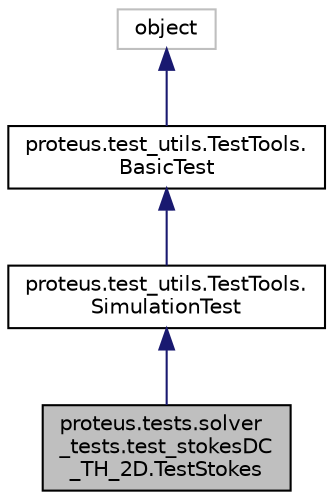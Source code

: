 digraph "proteus.tests.solver_tests.test_stokesDC_TH_2D.TestStokes"
{
 // LATEX_PDF_SIZE
  edge [fontname="Helvetica",fontsize="10",labelfontname="Helvetica",labelfontsize="10"];
  node [fontname="Helvetica",fontsize="10",shape=record];
  Node1 [label="proteus.tests.solver\l_tests.test_stokesDC\l_TH_2D.TestStokes",height=0.2,width=0.4,color="black", fillcolor="grey75", style="filled", fontcolor="black",tooltip=" "];
  Node2 -> Node1 [dir="back",color="midnightblue",fontsize="10",style="solid",fontname="Helvetica"];
  Node2 [label="proteus.test_utils.TestTools.\lSimulationTest",height=0.2,width=0.4,color="black", fillcolor="white", style="filled",URL="$d5/df8/classproteus_1_1test__utils_1_1TestTools_1_1SimulationTest.html",tooltip=" "];
  Node3 -> Node2 [dir="back",color="midnightblue",fontsize="10",style="solid",fontname="Helvetica"];
  Node3 [label="proteus.test_utils.TestTools.\lBasicTest",height=0.2,width=0.4,color="black", fillcolor="white", style="filled",URL="$d1/d74/classproteus_1_1test__utils_1_1TestTools_1_1BasicTest.html",tooltip=" "];
  Node4 -> Node3 [dir="back",color="midnightblue",fontsize="10",style="solid",fontname="Helvetica"];
  Node4 [label="object",height=0.2,width=0.4,color="grey75", fillcolor="white", style="filled",tooltip=" "];
}
